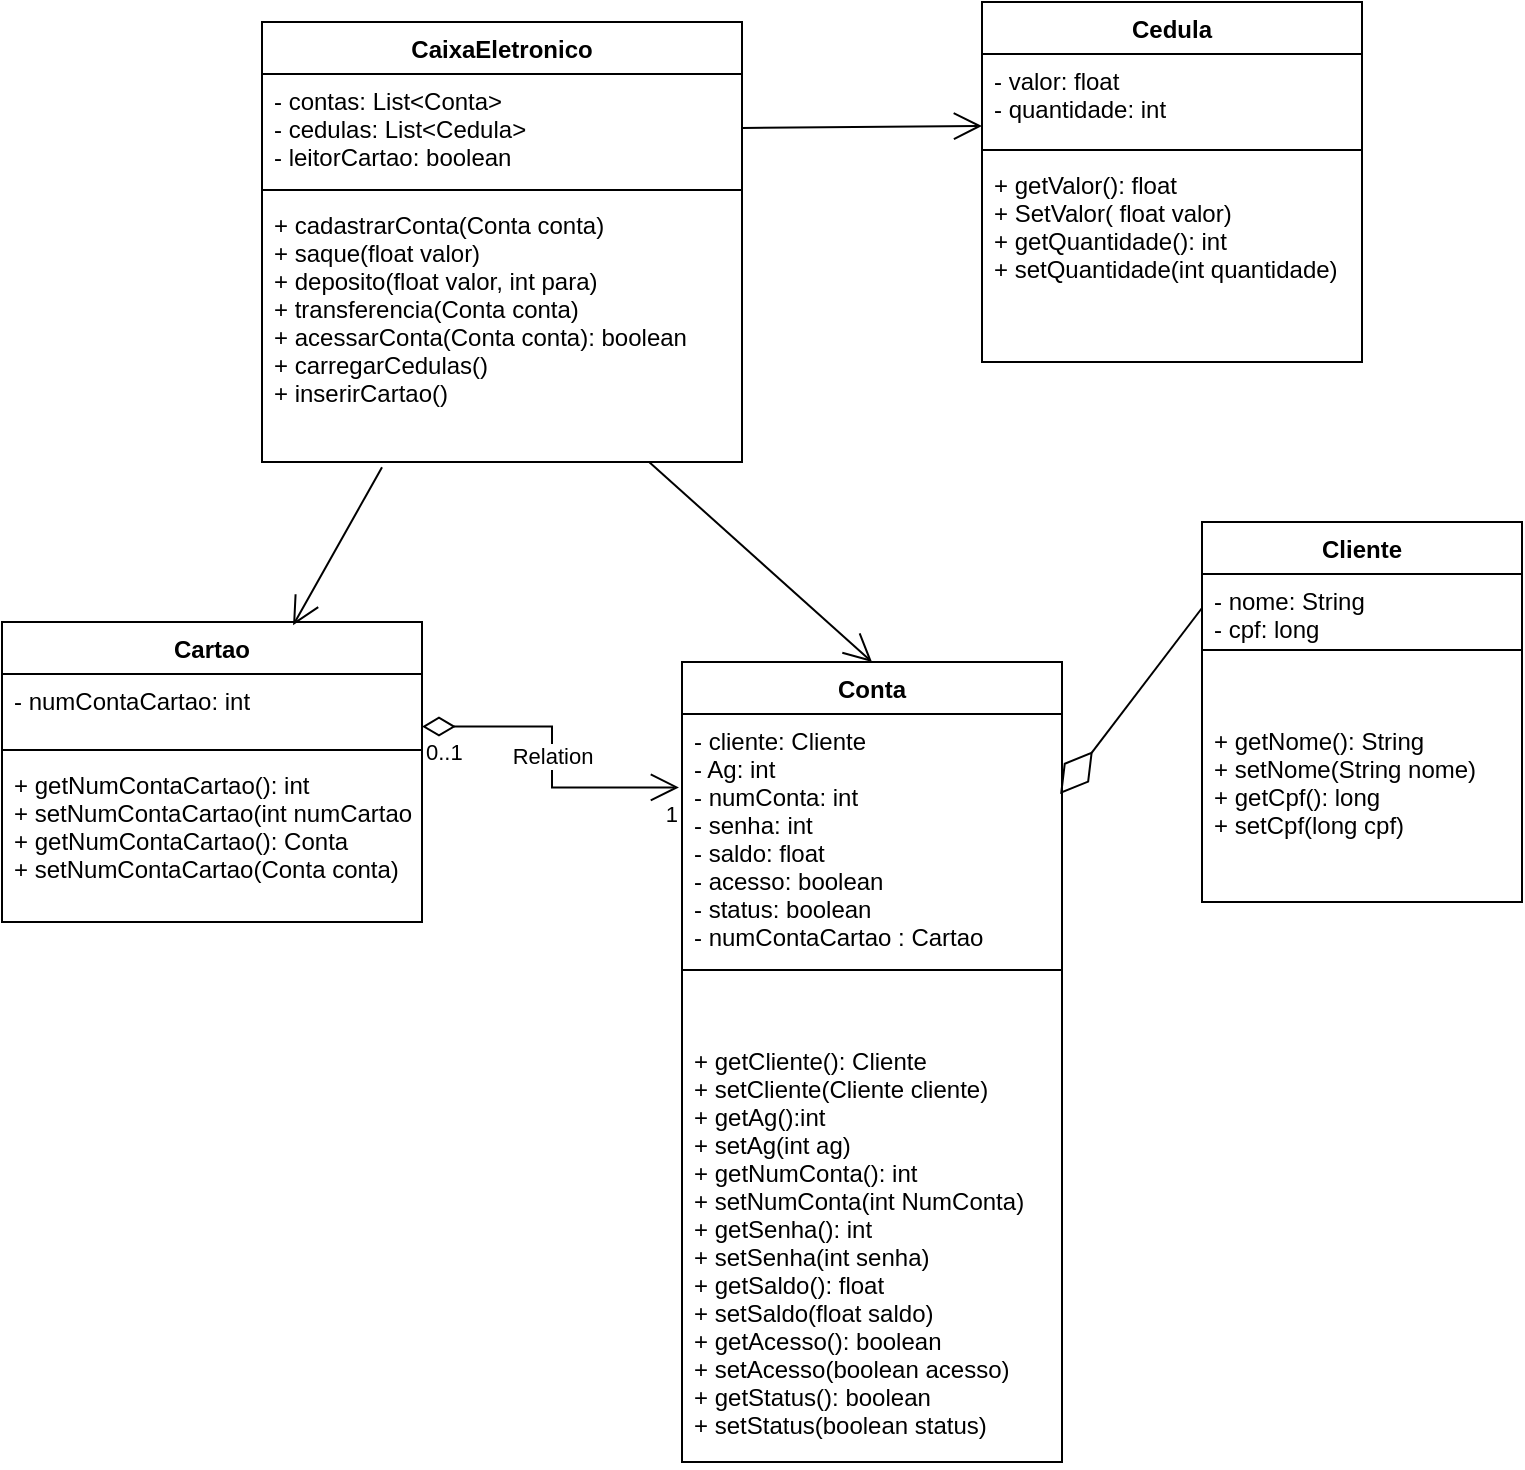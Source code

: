 <mxfile version="20.5.3" type="device"><diagram id="C5RBs43oDa-KdzZeNtuy" name="Page-1"><mxGraphModel dx="1948" dy="536" grid="1" gridSize="10" guides="1" tooltips="1" connect="1" arrows="1" fold="1" page="1" pageScale="1" pageWidth="827" pageHeight="1169" math="0" shadow="0"><root><mxCell id="WIyWlLk6GJQsqaUBKTNV-0"/><mxCell id="WIyWlLk6GJQsqaUBKTNV-1" parent="WIyWlLk6GJQsqaUBKTNV-0"/><mxCell id="ZTx43niz4BDg682iLLYh-0" value="CaixaEletronico" style="swimlane;fontStyle=1;align=center;verticalAlign=top;childLayout=stackLayout;horizontal=1;startSize=26;horizontalStack=0;resizeParent=1;resizeParentMax=0;resizeLast=0;collapsible=1;marginBottom=0;" parent="WIyWlLk6GJQsqaUBKTNV-1" vertex="1"><mxGeometry x="120" y="100" width="240" height="220" as="geometry"/></mxCell><mxCell id="ZTx43niz4BDg682iLLYh-1" value="- contas: List&lt;Conta&gt;&#10;- cedulas: List&lt;Cedula&gt;&#10;- leitorCartao: boolean" style="text;strokeColor=none;fillColor=none;align=left;verticalAlign=top;spacingLeft=4;spacingRight=4;overflow=hidden;rotatable=0;points=[[0,0.5],[1,0.5]];portConstraint=eastwest;" parent="ZTx43niz4BDg682iLLYh-0" vertex="1"><mxGeometry y="26" width="240" height="54" as="geometry"/></mxCell><mxCell id="ZTx43niz4BDg682iLLYh-2" value="" style="line;strokeWidth=1;fillColor=none;align=left;verticalAlign=middle;spacingTop=-1;spacingLeft=3;spacingRight=3;rotatable=0;labelPosition=right;points=[];portConstraint=eastwest;strokeColor=inherit;" parent="ZTx43niz4BDg682iLLYh-0" vertex="1"><mxGeometry y="80" width="240" height="8" as="geometry"/></mxCell><mxCell id="ZTx43niz4BDg682iLLYh-3" value="+ cadastrarConta(Conta conta)&#10;+ saque(float valor)&#10;+ deposito(float valor, int para)&#10;+ transferencia(Conta conta)&#10;+ acessarConta(Conta conta): boolean&#10;+ carregarCedulas()&#10;+ inserirCartao()&#10;" style="text;strokeColor=none;fillColor=none;align=left;verticalAlign=top;spacingLeft=4;spacingRight=4;overflow=hidden;rotatable=0;points=[[0,0.5],[1,0.5]];portConstraint=eastwest;" parent="ZTx43niz4BDg682iLLYh-0" vertex="1"><mxGeometry y="88" width="240" height="132" as="geometry"/></mxCell><mxCell id="ZTx43niz4BDg682iLLYh-4" value="Conta" style="swimlane;fontStyle=1;align=center;verticalAlign=top;childLayout=stackLayout;horizontal=1;startSize=26;horizontalStack=0;resizeParent=1;resizeParentMax=0;resizeLast=0;collapsible=1;marginBottom=0;" parent="WIyWlLk6GJQsqaUBKTNV-1" vertex="1"><mxGeometry x="330" y="420" width="190" height="400" as="geometry"/></mxCell><mxCell id="ZTx43niz4BDg682iLLYh-5" value="- cliente: Cliente&#10;- Ag: int&#10;- numConta: int&#10;- senha: int&#10;- saldo: float&#10;- acesso: boolean&#10;- status: boolean&#10;- numContaCartao : Cartao" style="text;strokeColor=none;fillColor=none;align=left;verticalAlign=top;spacingLeft=4;spacingRight=4;overflow=hidden;rotatable=0;points=[[0,0.5],[1,0.5]];portConstraint=eastwest;" parent="ZTx43niz4BDg682iLLYh-4" vertex="1"><mxGeometry y="26" width="190" height="124" as="geometry"/></mxCell><mxCell id="ZTx43niz4BDg682iLLYh-6" value="" style="line;strokeWidth=1;fillColor=none;align=left;verticalAlign=middle;spacingTop=-1;spacingLeft=3;spacingRight=3;rotatable=0;labelPosition=right;points=[];portConstraint=eastwest;strokeColor=inherit;" parent="ZTx43niz4BDg682iLLYh-4" vertex="1"><mxGeometry y="150" width="190" height="8" as="geometry"/></mxCell><mxCell id="ZTx43niz4BDg682iLLYh-7" value="&#10;&#10;+ getCliente(): Cliente&#10;+ setCliente(Cliente cliente)&#10;+ getAg():int&#10;+ setAg(int ag)&#10;+ getNumConta(): int&#10;+ setNumConta(int NumConta)&#10;+ getSenha(): int&#10;+ setSenha(int senha)&#10;+ getSaldo(): float&#10;+ setSaldo(float saldo)&#10;+ getAcesso(): boolean&#10;+ setAcesso(boolean acesso)&#10;+ getStatus(): boolean&#10;+ setStatus(boolean status)" style="text;strokeColor=none;fillColor=none;align=left;verticalAlign=top;spacingLeft=4;spacingRight=4;overflow=hidden;rotatable=0;points=[[0,0.5],[1,0.5]];portConstraint=eastwest;" parent="ZTx43niz4BDg682iLLYh-4" vertex="1"><mxGeometry y="158" width="190" height="242" as="geometry"/></mxCell><mxCell id="ZTx43niz4BDg682iLLYh-8" value="Cliente" style="swimlane;fontStyle=1;align=center;verticalAlign=top;childLayout=stackLayout;horizontal=1;startSize=26;horizontalStack=0;resizeParent=1;resizeParentMax=0;resizeLast=0;collapsible=1;marginBottom=0;" parent="WIyWlLk6GJQsqaUBKTNV-1" vertex="1"><mxGeometry x="590" y="350" width="160" height="190" as="geometry"/></mxCell><mxCell id="ZTx43niz4BDg682iLLYh-9" value="- nome: String&#10;- cpf: long" style="text;strokeColor=none;fillColor=none;align=left;verticalAlign=top;spacingLeft=4;spacingRight=4;overflow=hidden;rotatable=0;points=[[0,0.5],[1,0.5]];portConstraint=eastwest;" parent="ZTx43niz4BDg682iLLYh-8" vertex="1"><mxGeometry y="26" width="160" height="34" as="geometry"/></mxCell><mxCell id="ZTx43niz4BDg682iLLYh-10" value="" style="line;strokeWidth=1;fillColor=none;align=left;verticalAlign=middle;spacingTop=-1;spacingLeft=3;spacingRight=3;rotatable=0;labelPosition=right;points=[];portConstraint=eastwest;strokeColor=inherit;" parent="ZTx43niz4BDg682iLLYh-8" vertex="1"><mxGeometry y="60" width="160" height="8" as="geometry"/></mxCell><mxCell id="ZTx43niz4BDg682iLLYh-11" value="&#10;&#10;+ getNome(): String&#10;+ setNome(String nome)&#10;+ getCpf(): long&#10;+ setCpf(long cpf)" style="text;strokeColor=none;fillColor=none;align=left;verticalAlign=top;spacingLeft=4;spacingRight=4;overflow=hidden;rotatable=0;points=[[0,0.5],[1,0.5]];portConstraint=eastwest;" parent="ZTx43niz4BDg682iLLYh-8" vertex="1"><mxGeometry y="68" width="160" height="122" as="geometry"/></mxCell><mxCell id="ZTx43niz4BDg682iLLYh-12" value="" style="endArrow=open;endFill=1;endSize=12;html=1;rounded=0;entryX=0.5;entryY=0;entryDx=0;entryDy=0;" parent="WIyWlLk6GJQsqaUBKTNV-1" source="ZTx43niz4BDg682iLLYh-3" target="ZTx43niz4BDg682iLLYh-4" edge="1"><mxGeometry width="160" relative="1" as="geometry"><mxPoint x="180" y="236" as="sourcePoint"/><mxPoint x="400" y="286" as="targetPoint"/></mxGeometry></mxCell><mxCell id="GDaigdeXBR_pb9nS5jNy-0" value="" style="endArrow=diamondThin;endFill=0;endSize=24;html=1;rounded=0;entryX=0.995;entryY=0.323;entryDx=0;entryDy=0;exitX=0;exitY=0.5;exitDx=0;exitDy=0;entryPerimeter=0;" parent="WIyWlLk6GJQsqaUBKTNV-1" source="ZTx43niz4BDg682iLLYh-9" target="ZTx43niz4BDg682iLLYh-5" edge="1"><mxGeometry width="160" relative="1" as="geometry"><mxPoint x="330" y="440" as="sourcePoint"/><mxPoint x="490" y="440" as="targetPoint"/></mxGeometry></mxCell><mxCell id="GDaigdeXBR_pb9nS5jNy-1" value="Cedula" style="swimlane;fontStyle=1;align=center;verticalAlign=top;childLayout=stackLayout;horizontal=1;startSize=26;horizontalStack=0;resizeParent=1;resizeParentMax=0;resizeLast=0;collapsible=1;marginBottom=0;" parent="WIyWlLk6GJQsqaUBKTNV-1" vertex="1"><mxGeometry x="480" y="90" width="190" height="180" as="geometry"/></mxCell><mxCell id="GDaigdeXBR_pb9nS5jNy-2" value="- valor: float&#10;- quantidade: int" style="text;strokeColor=none;fillColor=none;align=left;verticalAlign=top;spacingLeft=4;spacingRight=4;overflow=hidden;rotatable=0;points=[[0,0.5],[1,0.5]];portConstraint=eastwest;" parent="GDaigdeXBR_pb9nS5jNy-1" vertex="1"><mxGeometry y="26" width="190" height="44" as="geometry"/></mxCell><mxCell id="GDaigdeXBR_pb9nS5jNy-3" value="" style="line;strokeWidth=1;fillColor=none;align=left;verticalAlign=middle;spacingTop=-1;spacingLeft=3;spacingRight=3;rotatable=0;labelPosition=right;points=[];portConstraint=eastwest;strokeColor=inherit;" parent="GDaigdeXBR_pb9nS5jNy-1" vertex="1"><mxGeometry y="70" width="190" height="8" as="geometry"/></mxCell><mxCell id="GDaigdeXBR_pb9nS5jNy-4" value="+ getValor(): float&#10;+ SetValor( float valor)&#10;+ getQuantidade(): int&#10;+ setQuantidade(int quantidade)&#10;" style="text;strokeColor=none;fillColor=none;align=left;verticalAlign=top;spacingLeft=4;spacingRight=4;overflow=hidden;rotatable=0;points=[[0,0.5],[1,0.5]];portConstraint=eastwest;" parent="GDaigdeXBR_pb9nS5jNy-1" vertex="1"><mxGeometry y="78" width="190" height="102" as="geometry"/></mxCell><mxCell id="GDaigdeXBR_pb9nS5jNy-5" value="" style="endArrow=open;endFill=1;endSize=12;html=1;rounded=0;entryX=0;entryY=0.818;entryDx=0;entryDy=0;exitX=1;exitY=0.5;exitDx=0;exitDy=0;entryPerimeter=0;" parent="WIyWlLk6GJQsqaUBKTNV-1" source="ZTx43niz4BDg682iLLYh-1" target="GDaigdeXBR_pb9nS5jNy-2" edge="1"><mxGeometry width="160" relative="1" as="geometry"><mxPoint x="186" y="270.006" as="sourcePoint"/><mxPoint x="190" y="410" as="targetPoint"/></mxGeometry></mxCell><mxCell id="AOrn8A6vf1pilIiXXSJo-0" value="Cartao" style="swimlane;fontStyle=1;align=center;verticalAlign=top;childLayout=stackLayout;horizontal=1;startSize=26;horizontalStack=0;resizeParent=1;resizeParentMax=0;resizeLast=0;collapsible=1;marginBottom=0;" parent="WIyWlLk6GJQsqaUBKTNV-1" vertex="1"><mxGeometry x="-10" y="400" width="210" height="150" as="geometry"/></mxCell><mxCell id="AOrn8A6vf1pilIiXXSJo-1" value="- numContaCartao: int" style="text;strokeColor=none;fillColor=none;align=left;verticalAlign=top;spacingLeft=4;spacingRight=4;overflow=hidden;rotatable=0;points=[[0,0.5],[1,0.5]];portConstraint=eastwest;" parent="AOrn8A6vf1pilIiXXSJo-0" vertex="1"><mxGeometry y="26" width="210" height="34" as="geometry"/></mxCell><mxCell id="AOrn8A6vf1pilIiXXSJo-2" value="" style="line;strokeWidth=1;fillColor=none;align=left;verticalAlign=middle;spacingTop=-1;spacingLeft=3;spacingRight=3;rotatable=0;labelPosition=right;points=[];portConstraint=eastwest;strokeColor=inherit;" parent="AOrn8A6vf1pilIiXXSJo-0" vertex="1"><mxGeometry y="60" width="210" height="8" as="geometry"/></mxCell><mxCell id="AOrn8A6vf1pilIiXXSJo-3" value="+ getNumContaCartao(): int&#10;+ setNumContaCartao(int numCartao&#10;+ getNumContaCartao(): Conta&#10;+ setNumContaCartao(Conta conta)&#10;" style="text;strokeColor=none;fillColor=none;align=left;verticalAlign=top;spacingLeft=4;spacingRight=4;overflow=hidden;rotatable=0;points=[[0,0.5],[1,0.5]];portConstraint=eastwest;" parent="AOrn8A6vf1pilIiXXSJo-0" vertex="1"><mxGeometry y="68" width="210" height="82" as="geometry"/></mxCell><mxCell id="AOrn8A6vf1pilIiXXSJo-4" value="" style="endArrow=open;endFill=1;endSize=12;html=1;rounded=0;entryX=0.693;entryY=0.011;entryDx=0;entryDy=0;exitX=0.25;exitY=1.02;exitDx=0;exitDy=0;exitPerimeter=0;entryPerimeter=0;" parent="WIyWlLk6GJQsqaUBKTNV-1" source="ZTx43niz4BDg682iLLYh-3" target="AOrn8A6vf1pilIiXXSJo-0" edge="1"><mxGeometry width="160" relative="1" as="geometry"><mxPoint x="296.136" y="310" as="sourcePoint"/><mxPoint x="395" y="430" as="targetPoint"/></mxGeometry></mxCell><mxCell id="AOrn8A6vf1pilIiXXSJo-5" value="Relation" style="endArrow=open;html=1;endSize=12;startArrow=diamondThin;startSize=14;startFill=0;edgeStyle=orthogonalEdgeStyle;rounded=0;exitX=1;exitY=0.773;exitDx=0;exitDy=0;exitPerimeter=0;entryX=-0.008;entryY=0.296;entryDx=0;entryDy=0;entryPerimeter=0;" parent="WIyWlLk6GJQsqaUBKTNV-1" source="AOrn8A6vf1pilIiXXSJo-1" target="ZTx43niz4BDg682iLLYh-5" edge="1"><mxGeometry relative="1" as="geometry"><mxPoint x="190" y="470" as="sourcePoint"/><mxPoint x="310" y="470" as="targetPoint"/></mxGeometry></mxCell><mxCell id="AOrn8A6vf1pilIiXXSJo-6" value="0..1" style="edgeLabel;resizable=0;html=1;align=left;verticalAlign=top;" parent="AOrn8A6vf1pilIiXXSJo-5" connectable="0" vertex="1"><mxGeometry x="-1" relative="1" as="geometry"/></mxCell><mxCell id="AOrn8A6vf1pilIiXXSJo-7" value="1" style="edgeLabel;resizable=0;html=1;align=right;verticalAlign=top;" parent="AOrn8A6vf1pilIiXXSJo-5" connectable="0" vertex="1"><mxGeometry x="1" relative="1" as="geometry"/></mxCell></root></mxGraphModel></diagram></mxfile>
